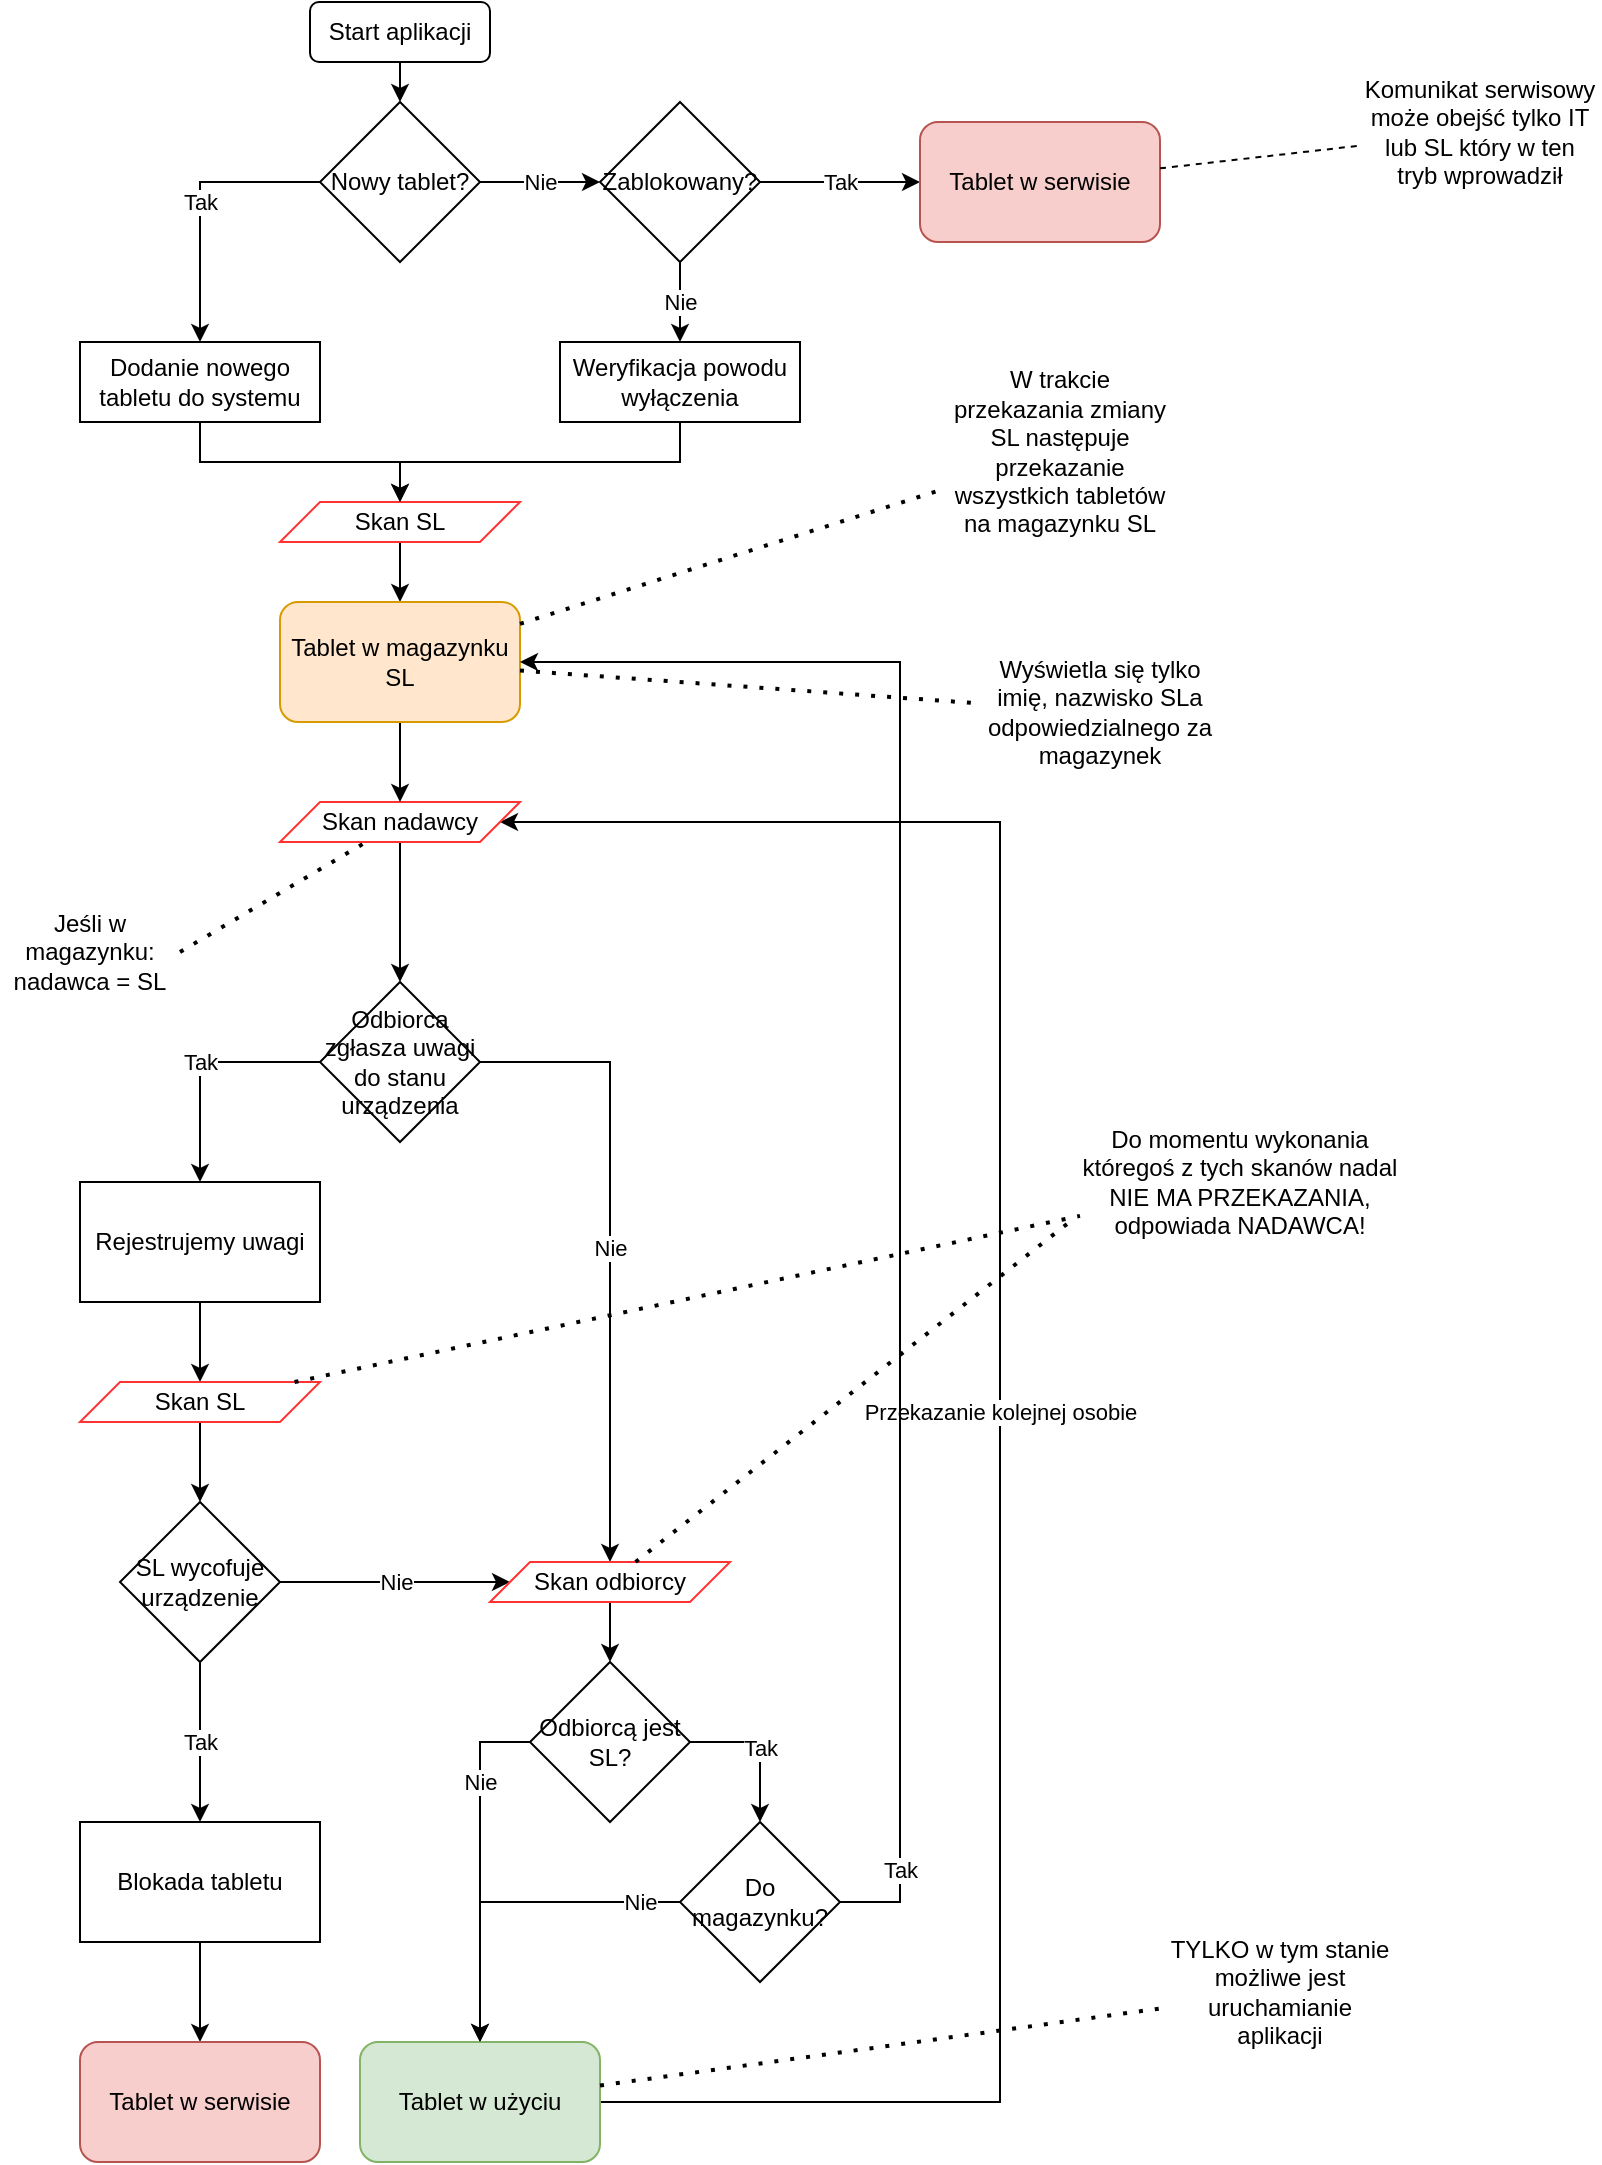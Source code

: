 <mxfile version="14.1.8" type="device"><diagram id="OgwnMYFv4RxuR81KTRMT" name="Page-1"><mxGraphModel dx="815" dy="1588" grid="1" gridSize="10" guides="1" tooltips="1" connect="1" arrows="1" fold="1" page="1" pageScale="1" pageWidth="850" pageHeight="1100" math="0" shadow="0"><root><mxCell id="0"/><mxCell id="1" parent="0"/><mxCell id="r2EmxkrBKNlsi9NxA9do-5" value="Tak" style="edgeStyle=orthogonalEdgeStyle;rounded=0;orthogonalLoop=1;jettySize=auto;html=1;exitX=0;exitY=0.5;exitDx=0;exitDy=0;entryX=0.5;entryY=0;entryDx=0;entryDy=0;" parent="1" source="r2EmxkrBKNlsi9NxA9do-2" target="r2EmxkrBKNlsi9NxA9do-3" edge="1"><mxGeometry relative="1" as="geometry"/></mxCell><mxCell id="r2EmxkrBKNlsi9NxA9do-7" value="Nie" style="edgeStyle=orthogonalEdgeStyle;rounded=0;orthogonalLoop=1;jettySize=auto;html=1;exitX=1;exitY=0.5;exitDx=0;exitDy=0;entryX=0;entryY=0.5;entryDx=0;entryDy=0;" parent="1" source="r2EmxkrBKNlsi9NxA9do-2" target="r2EmxkrBKNlsi9NxA9do-51" edge="1"><mxGeometry relative="1" as="geometry"><mxPoint x="280" y="90" as="targetPoint"/></mxGeometry></mxCell><mxCell id="r2EmxkrBKNlsi9NxA9do-2" value="Nowy tablet?" style="rhombus;whiteSpace=wrap;html=1;" parent="1" vertex="1"><mxGeometry x="160" y="50" width="80" height="80" as="geometry"/></mxCell><mxCell id="r2EmxkrBKNlsi9NxA9do-57" style="edgeStyle=orthogonalEdgeStyle;rounded=0;orthogonalLoop=1;jettySize=auto;html=1;exitX=0.5;exitY=1;exitDx=0;exitDy=0;" parent="1" source="r2EmxkrBKNlsi9NxA9do-3" target="r2EmxkrBKNlsi9NxA9do-46" edge="1"><mxGeometry relative="1" as="geometry"/></mxCell><mxCell id="r2EmxkrBKNlsi9NxA9do-3" value="Dodanie nowego tabletu do systemu" style="rounded=0;whiteSpace=wrap;html=1;" parent="1" vertex="1"><mxGeometry x="40" y="170" width="120" height="40" as="geometry"/></mxCell><mxCell id="r2EmxkrBKNlsi9NxA9do-61" style="edgeStyle=orthogonalEdgeStyle;rounded=0;orthogonalLoop=1;jettySize=auto;html=1;exitX=0.5;exitY=1;exitDx=0;exitDy=0;entryX=0.5;entryY=0;entryDx=0;entryDy=0;" parent="1" source="r2EmxkrBKNlsi9NxA9do-10" target="r2EmxkrBKNlsi9NxA9do-2" edge="1"><mxGeometry relative="1" as="geometry"/></mxCell><mxCell id="r2EmxkrBKNlsi9NxA9do-10" value="Start aplikacji" style="rounded=1;whiteSpace=wrap;html=1;" parent="1" vertex="1"><mxGeometry x="155" width="90" height="30" as="geometry"/></mxCell><mxCell id="r2EmxkrBKNlsi9NxA9do-19" style="edgeStyle=orthogonalEdgeStyle;rounded=0;orthogonalLoop=1;jettySize=auto;html=1;exitX=0.5;exitY=1;exitDx=0;exitDy=0;entryX=0.5;entryY=0;entryDx=0;entryDy=0;" parent="1" source="r2EmxkrBKNlsi9NxA9do-38" target="r2EmxkrBKNlsi9NxA9do-14" edge="1"><mxGeometry relative="1" as="geometry"><mxPoint x="200" y="560" as="sourcePoint"/></mxGeometry></mxCell><mxCell id="r2EmxkrBKNlsi9NxA9do-18" value="Nie" style="edgeStyle=orthogonalEdgeStyle;rounded=0;orthogonalLoop=1;jettySize=auto;html=1;exitX=1;exitY=0.5;exitDx=0;exitDy=0;" parent="1" source="r2EmxkrBKNlsi9NxA9do-14" target="r2EmxkrBKNlsi9NxA9do-41" edge="1"><mxGeometry relative="1" as="geometry"/></mxCell><mxCell id="r2EmxkrBKNlsi9NxA9do-21" value="Tak" style="edgeStyle=orthogonalEdgeStyle;rounded=0;orthogonalLoop=1;jettySize=auto;html=1;exitX=0;exitY=0.5;exitDx=0;exitDy=0;entryX=0.5;entryY=0;entryDx=0;entryDy=0;" parent="1" source="r2EmxkrBKNlsi9NxA9do-14" target="r2EmxkrBKNlsi9NxA9do-22" edge="1"><mxGeometry relative="1" as="geometry"><mxPoint x="100" y="590" as="targetPoint"/></mxGeometry></mxCell><mxCell id="r2EmxkrBKNlsi9NxA9do-14" value="Odbiorca&lt;br&gt;zgłasza uwagi do stanu urządzenia" style="rhombus;whiteSpace=wrap;html=1;" parent="1" vertex="1"><mxGeometry x="160" y="490" width="80" height="80" as="geometry"/></mxCell><mxCell id="r2EmxkrBKNlsi9NxA9do-25" style="edgeStyle=orthogonalEdgeStyle;rounded=0;orthogonalLoop=1;jettySize=auto;html=1;exitX=0.5;exitY=1;exitDx=0;exitDy=0;" parent="1" source="r2EmxkrBKNlsi9NxA9do-22" target="r2EmxkrBKNlsi9NxA9do-42" edge="1"><mxGeometry relative="1" as="geometry"><mxPoint x="100" y="690" as="targetPoint"/></mxGeometry></mxCell><mxCell id="r2EmxkrBKNlsi9NxA9do-22" value="Rejestrujemy uwagi" style="rounded=0;whiteSpace=wrap;html=1;" parent="1" vertex="1"><mxGeometry x="40" y="590" width="120" height="60" as="geometry"/></mxCell><mxCell id="r2EmxkrBKNlsi9NxA9do-27" style="edgeStyle=orthogonalEdgeStyle;rounded=0;orthogonalLoop=1;jettySize=auto;html=1;entryX=0.5;entryY=0;entryDx=0;entryDy=0;" parent="1" source="r2EmxkrBKNlsi9NxA9do-42" target="r2EmxkrBKNlsi9NxA9do-26" edge="1"><mxGeometry relative="1" as="geometry"><mxPoint x="100" y="750" as="sourcePoint"/></mxGeometry></mxCell><mxCell id="r2EmxkrBKNlsi9NxA9do-28" value="Nie" style="edgeStyle=orthogonalEdgeStyle;rounded=0;orthogonalLoop=1;jettySize=auto;html=1;exitX=1;exitY=0.5;exitDx=0;exitDy=0;entryX=0;entryY=0.5;entryDx=0;entryDy=0;" parent="1" source="r2EmxkrBKNlsi9NxA9do-26" target="r2EmxkrBKNlsi9NxA9do-41" edge="1"><mxGeometry relative="1" as="geometry"><mxPoint x="280" y="830" as="targetPoint"/></mxGeometry></mxCell><mxCell id="r2EmxkrBKNlsi9NxA9do-30" value="Tak" style="edgeStyle=orthogonalEdgeStyle;rounded=0;orthogonalLoop=1;jettySize=auto;html=1;exitX=0.5;exitY=1;exitDx=0;exitDy=0;entryX=0.5;entryY=0;entryDx=0;entryDy=0;" parent="1" source="r2EmxkrBKNlsi9NxA9do-26" target="r2EmxkrBKNlsi9NxA9do-29" edge="1"><mxGeometry relative="1" as="geometry"/></mxCell><mxCell id="r2EmxkrBKNlsi9NxA9do-26" value="SL wycofuje urządzenie" style="rhombus;whiteSpace=wrap;html=1;" parent="1" vertex="1"><mxGeometry x="60" y="750" width="80" height="80" as="geometry"/></mxCell><mxCell id="r2EmxkrBKNlsi9NxA9do-48" style="edgeStyle=orthogonalEdgeStyle;rounded=0;orthogonalLoop=1;jettySize=auto;html=1;exitX=0.5;exitY=1;exitDx=0;exitDy=0;entryX=0.5;entryY=0;entryDx=0;entryDy=0;" parent="1" source="r2EmxkrBKNlsi9NxA9do-29" target="r2EmxkrBKNlsi9NxA9do-47" edge="1"><mxGeometry relative="1" as="geometry"/></mxCell><mxCell id="r2EmxkrBKNlsi9NxA9do-29" value="Blokada tabletu" style="rounded=0;whiteSpace=wrap;html=1;" parent="1" vertex="1"><mxGeometry x="40" y="910" width="120" height="60" as="geometry"/></mxCell><mxCell id="r2EmxkrBKNlsi9NxA9do-45" value="Przekazanie kolejnej osobie" style="edgeStyle=orthogonalEdgeStyle;rounded=0;orthogonalLoop=1;jettySize=auto;html=1;entryX=1;entryY=0.5;entryDx=0;entryDy=0;" parent="1" source="r2EmxkrBKNlsi9NxA9do-60" target="r2EmxkrBKNlsi9NxA9do-38" edge="1"><mxGeometry relative="1" as="geometry"><mxPoint x="200" y="480" as="targetPoint"/><mxPoint x="365" y="1050" as="sourcePoint"/><Array as="points"><mxPoint x="500" y="1050"/><mxPoint x="500" y="410"/></Array></mxGeometry></mxCell><mxCell id="r2EmxkrBKNlsi9NxA9do-36" value="Jeśli w magazynku: nadawca = SL" style="text;html=1;strokeColor=none;fillColor=none;align=center;verticalAlign=middle;whiteSpace=wrap;rounded=0;" parent="1" vertex="1"><mxGeometry y="450" width="90" height="50" as="geometry"/></mxCell><mxCell id="r2EmxkrBKNlsi9NxA9do-37" value="" style="endArrow=none;dashed=1;html=1;dashPattern=1 3;strokeWidth=2;exitX=1;exitY=0.5;exitDx=0;exitDy=0;" parent="1" source="r2EmxkrBKNlsi9NxA9do-36" target="r2EmxkrBKNlsi9NxA9do-38" edge="1"><mxGeometry width="50" height="50" relative="1" as="geometry"><mxPoint x="710" y="620" as="sourcePoint"/><mxPoint x="140" y="530" as="targetPoint"/></mxGeometry></mxCell><mxCell id="r2EmxkrBKNlsi9NxA9do-38" value="Skan nadawcy" style="shape=parallelogram;perimeter=parallelogramPerimeter;whiteSpace=wrap;html=1;fixedSize=1;strokeColor=#FF3333;" parent="1" vertex="1"><mxGeometry x="140" y="400" width="120" height="20" as="geometry"/></mxCell><mxCell id="r2EmxkrBKNlsi9NxA9do-44" value="Nie" style="edgeStyle=orthogonalEdgeStyle;rounded=0;orthogonalLoop=1;jettySize=auto;html=1;entryX=0.5;entryY=0;entryDx=0;entryDy=0;exitX=0;exitY=0.5;exitDx=0;exitDy=0;" parent="1" source="0psNu6-5aLx0jVWUVPTC-1" target="r2EmxkrBKNlsi9NxA9do-60" edge="1"><mxGeometry x="-0.486" relative="1" as="geometry"><mxPoint x="305" y="910" as="targetPoint"/><mxPoint as="offset"/></mxGeometry></mxCell><mxCell id="0psNu6-5aLx0jVWUVPTC-3" style="edgeStyle=orthogonalEdgeStyle;rounded=0;orthogonalLoop=1;jettySize=auto;html=1;exitX=0.5;exitY=1;exitDx=0;exitDy=0;entryX=0.5;entryY=0;entryDx=0;entryDy=0;" edge="1" parent="1" source="r2EmxkrBKNlsi9NxA9do-41" target="0psNu6-5aLx0jVWUVPTC-1"><mxGeometry relative="1" as="geometry"/></mxCell><mxCell id="r2EmxkrBKNlsi9NxA9do-41" value="Skan odbiorcy" style="shape=parallelogram;perimeter=parallelogramPerimeter;whiteSpace=wrap;html=1;fixedSize=1;strokeColor=#FF3333;" parent="1" vertex="1"><mxGeometry x="245" y="780" width="120" height="20" as="geometry"/></mxCell><mxCell id="r2EmxkrBKNlsi9NxA9do-42" value="Skan SL" style="shape=parallelogram;perimeter=parallelogramPerimeter;whiteSpace=wrap;html=1;fixedSize=1;strokeColor=#FF3333;" parent="1" vertex="1"><mxGeometry x="40" y="690" width="120" height="20" as="geometry"/></mxCell><mxCell id="r2EmxkrBKNlsi9NxA9do-62" style="edgeStyle=orthogonalEdgeStyle;rounded=0;orthogonalLoop=1;jettySize=auto;html=1;exitX=0.5;exitY=1;exitDx=0;exitDy=0;entryX=0.5;entryY=0;entryDx=0;entryDy=0;" parent="1" source="r2EmxkrBKNlsi9NxA9do-46" target="r2EmxkrBKNlsi9NxA9do-56" edge="1"><mxGeometry relative="1" as="geometry"/></mxCell><mxCell id="r2EmxkrBKNlsi9NxA9do-46" value="Skan SL" style="shape=parallelogram;perimeter=parallelogramPerimeter;whiteSpace=wrap;html=1;fixedSize=1;strokeColor=#FF3333;" parent="1" vertex="1"><mxGeometry x="140" y="250" width="120" height="20" as="geometry"/></mxCell><mxCell id="r2EmxkrBKNlsi9NxA9do-47" value="Tablet w serwisie" style="rounded=1;whiteSpace=wrap;html=1;fillColor=#f8cecc;strokeColor=#b85450;" parent="1" vertex="1"><mxGeometry x="40" y="1020" width="120" height="60" as="geometry"/></mxCell><mxCell id="r2EmxkrBKNlsi9NxA9do-53" value="Nie" style="edgeStyle=orthogonalEdgeStyle;rounded=0;orthogonalLoop=1;jettySize=auto;html=1;exitX=0.5;exitY=1;exitDx=0;exitDy=0;entryX=0.5;entryY=0;entryDx=0;entryDy=0;" parent="1" source="r2EmxkrBKNlsi9NxA9do-51" target="r2EmxkrBKNlsi9NxA9do-52" edge="1"><mxGeometry relative="1" as="geometry"/></mxCell><mxCell id="r2EmxkrBKNlsi9NxA9do-54" value="Tak" style="edgeStyle=orthogonalEdgeStyle;rounded=0;orthogonalLoop=1;jettySize=auto;html=1;exitX=1;exitY=0.5;exitDx=0;exitDy=0;entryX=0;entryY=0.5;entryDx=0;entryDy=0;" parent="1" source="r2EmxkrBKNlsi9NxA9do-51" target="r2EmxkrBKNlsi9NxA9do-55" edge="1"><mxGeometry relative="1" as="geometry"><mxPoint x="460" y="140" as="targetPoint"/></mxGeometry></mxCell><mxCell id="r2EmxkrBKNlsi9NxA9do-51" value="Zablokowany?" style="rhombus;whiteSpace=wrap;html=1;" parent="1" vertex="1"><mxGeometry x="300" y="50" width="80" height="80" as="geometry"/></mxCell><mxCell id="r2EmxkrBKNlsi9NxA9do-58" style="edgeStyle=orthogonalEdgeStyle;rounded=0;orthogonalLoop=1;jettySize=auto;html=1;exitX=0.5;exitY=1;exitDx=0;exitDy=0;" parent="1" source="r2EmxkrBKNlsi9NxA9do-52" target="r2EmxkrBKNlsi9NxA9do-46" edge="1"><mxGeometry relative="1" as="geometry"/></mxCell><mxCell id="r2EmxkrBKNlsi9NxA9do-52" value="Weryfikacja powodu wyłączenia" style="rounded=0;whiteSpace=wrap;html=1;" parent="1" vertex="1"><mxGeometry x="280" y="170" width="120" height="40" as="geometry"/></mxCell><mxCell id="r2EmxkrBKNlsi9NxA9do-55" value="Tablet w serwisie" style="rounded=1;whiteSpace=wrap;html=1;fillColor=#f8cecc;strokeColor=#b85450;" parent="1" vertex="1"><mxGeometry x="460" y="60" width="120" height="60" as="geometry"/></mxCell><mxCell id="r2EmxkrBKNlsi9NxA9do-59" style="edgeStyle=orthogonalEdgeStyle;rounded=0;orthogonalLoop=1;jettySize=auto;html=1;exitX=0.5;exitY=1;exitDx=0;exitDy=0;entryX=0.5;entryY=0;entryDx=0;entryDy=0;" parent="1" source="r2EmxkrBKNlsi9NxA9do-56" target="r2EmxkrBKNlsi9NxA9do-38" edge="1"><mxGeometry relative="1" as="geometry"/></mxCell><mxCell id="r2EmxkrBKNlsi9NxA9do-56" value="Tablet w magazynku SL" style="rounded=1;whiteSpace=wrap;html=1;fillColor=#ffe6cc;strokeColor=#d79b00;" parent="1" vertex="1"><mxGeometry x="140" y="300" width="120" height="60" as="geometry"/></mxCell><mxCell id="r2EmxkrBKNlsi9NxA9do-60" value="Tablet w użyciu" style="rounded=1;whiteSpace=wrap;html=1;fillColor=#d5e8d4;strokeColor=#82b366;" parent="1" vertex="1"><mxGeometry x="180" y="1020" width="120" height="60" as="geometry"/></mxCell><mxCell id="r2EmxkrBKNlsi9NxA9do-63" value="" style="endArrow=none;dashed=1;html=1;dashPattern=1 3;strokeWidth=2;" parent="1" source="r2EmxkrBKNlsi9NxA9do-60" target="r2EmxkrBKNlsi9NxA9do-64" edge="1"><mxGeometry width="50" height="50" relative="1" as="geometry"><mxPoint x="540" y="895" as="sourcePoint"/><mxPoint x="540" y="840" as="targetPoint"/></mxGeometry></mxCell><mxCell id="r2EmxkrBKNlsi9NxA9do-64" value="TYLKO w tym stanie możliwe jest uruchamianie aplikacji" style="text;html=1;strokeColor=none;fillColor=none;align=center;verticalAlign=middle;whiteSpace=wrap;rounded=0;" parent="1" vertex="1"><mxGeometry x="580" y="950" width="120" height="90" as="geometry"/></mxCell><mxCell id="r2EmxkrBKNlsi9NxA9do-65" value="" style="endArrow=none;dashed=1;html=1;dashPattern=1 3;strokeWidth=2;" parent="1" source="r2EmxkrBKNlsi9NxA9do-56" target="r2EmxkrBKNlsi9NxA9do-66" edge="1"><mxGeometry width="50" height="50" relative="1" as="geometry"><mxPoint x="273" y="333.279" as="sourcePoint"/><mxPoint x="448" y="250" as="targetPoint"/></mxGeometry></mxCell><mxCell id="r2EmxkrBKNlsi9NxA9do-66" value="W trakcie przekazania zmiany SL następuje przekazanie wszystkich tabletów na magazynku SL" style="text;html=1;strokeColor=none;fillColor=none;align=center;verticalAlign=middle;whiteSpace=wrap;rounded=0;" parent="1" vertex="1"><mxGeometry x="470" y="180" width="120" height="90" as="geometry"/></mxCell><mxCell id="r2EmxkrBKNlsi9NxA9do-68" value="Wyświetla się tylko imię, nazwisko SLa odpowiedzialnego za magazynek" style="text;html=1;strokeColor=none;fillColor=none;align=center;verticalAlign=middle;whiteSpace=wrap;rounded=0;" parent="1" vertex="1"><mxGeometry x="490" y="310" width="120" height="90" as="geometry"/></mxCell><mxCell id="r2EmxkrBKNlsi9NxA9do-69" value="" style="endArrow=none;dashed=1;html=1;dashPattern=1 3;strokeWidth=2;" parent="1" source="r2EmxkrBKNlsi9NxA9do-56" target="r2EmxkrBKNlsi9NxA9do-68" edge="1"><mxGeometry width="50" height="50" relative="1" as="geometry"><mxPoint x="270" y="320.909" as="sourcePoint"/><mxPoint x="480" y="254.091" as="targetPoint"/></mxGeometry></mxCell><mxCell id="r2EmxkrBKNlsi9NxA9do-70" value="" style="endArrow=none;dashed=1;html=1;" parent="1" source="r2EmxkrBKNlsi9NxA9do-55" target="r2EmxkrBKNlsi9NxA9do-71" edge="1"><mxGeometry width="50" height="50" relative="1" as="geometry"><mxPoint x="650" y="140" as="sourcePoint"/><mxPoint x="700" y="90" as="targetPoint"/></mxGeometry></mxCell><mxCell id="r2EmxkrBKNlsi9NxA9do-71" value="Komunikat serwisowy może obejść tylko IT lub SL który w ten tryb wprowadził" style="text;html=1;strokeColor=none;fillColor=none;align=center;verticalAlign=middle;whiteSpace=wrap;rounded=0;" parent="1" vertex="1"><mxGeometry x="680" y="20" width="120" height="90" as="geometry"/></mxCell><mxCell id="r2EmxkrBKNlsi9NxA9do-72" value="" style="endArrow=none;dashed=1;html=1;dashPattern=1 3;strokeWidth=2;" parent="1" source="r2EmxkrBKNlsi9NxA9do-42" target="r2EmxkrBKNlsi9NxA9do-74" edge="1"><mxGeometry width="50" height="50" relative="1" as="geometry"><mxPoint x="170" y="700" as="sourcePoint"/><mxPoint x="520" y="590" as="targetPoint"/></mxGeometry></mxCell><mxCell id="r2EmxkrBKNlsi9NxA9do-73" value="" style="endArrow=none;dashed=1;html=1;dashPattern=1 3;strokeWidth=2;entryX=-0.019;entryY=0.683;entryDx=0;entryDy=0;entryPerimeter=0;" parent="1" source="r2EmxkrBKNlsi9NxA9do-41" target="r2EmxkrBKNlsi9NxA9do-74" edge="1"><mxGeometry width="50" height="50" relative="1" as="geometry"><mxPoint x="710" y="680" as="sourcePoint"/><mxPoint x="520" y="590" as="targetPoint"/></mxGeometry></mxCell><mxCell id="r2EmxkrBKNlsi9NxA9do-74" value="Do momentu wykonania któregoś z tych skanów nadal NIE MA PRZEKAZANIA, odpowiada NADAWCA!" style="text;html=1;strokeColor=none;fillColor=none;align=center;verticalAlign=middle;whiteSpace=wrap;rounded=0;" parent="1" vertex="1"><mxGeometry x="540" y="540" width="160" height="100" as="geometry"/></mxCell><mxCell id="0psNu6-5aLx0jVWUVPTC-4" value="Tak" style="edgeStyle=orthogonalEdgeStyle;rounded=0;orthogonalLoop=1;jettySize=auto;html=1;entryX=0.5;entryY=0;entryDx=0;entryDy=0;exitX=1;exitY=0.5;exitDx=0;exitDy=0;" edge="1" parent="1" source="0psNu6-5aLx0jVWUVPTC-1" target="0psNu6-5aLx0jVWUVPTC-2"><mxGeometry relative="1" as="geometry"/></mxCell><mxCell id="0psNu6-5aLx0jVWUVPTC-1" value="Odbiorcą jest SL?" style="rhombus;whiteSpace=wrap;html=1;" vertex="1" parent="1"><mxGeometry x="265" y="830" width="80" height="80" as="geometry"/></mxCell><mxCell id="0psNu6-5aLx0jVWUVPTC-5" value="Nie" style="edgeStyle=orthogonalEdgeStyle;rounded=0;orthogonalLoop=1;jettySize=auto;html=1;exitX=0;exitY=0.5;exitDx=0;exitDy=0;entryX=0.5;entryY=0;entryDx=0;entryDy=0;" edge="1" parent="1" source="0psNu6-5aLx0jVWUVPTC-2" target="r2EmxkrBKNlsi9NxA9do-60"><mxGeometry x="-0.765" relative="1" as="geometry"><mxPoint as="offset"/></mxGeometry></mxCell><mxCell id="0psNu6-5aLx0jVWUVPTC-6" value="Tak" style="edgeStyle=orthogonalEdgeStyle;rounded=0;orthogonalLoop=1;jettySize=auto;html=1;exitX=1;exitY=0.5;exitDx=0;exitDy=0;entryX=1;entryY=0.5;entryDx=0;entryDy=0;" edge="1" parent="1" source="0psNu6-5aLx0jVWUVPTC-2" target="r2EmxkrBKNlsi9NxA9do-56"><mxGeometry x="-0.889" relative="1" as="geometry"><Array as="points"><mxPoint x="450" y="950"/><mxPoint x="450" y="330"/></Array><mxPoint as="offset"/></mxGeometry></mxCell><mxCell id="0psNu6-5aLx0jVWUVPTC-2" value="Do magazynku?" style="rhombus;whiteSpace=wrap;html=1;" vertex="1" parent="1"><mxGeometry x="340" y="910" width="80" height="80" as="geometry"/></mxCell></root></mxGraphModel></diagram></mxfile>